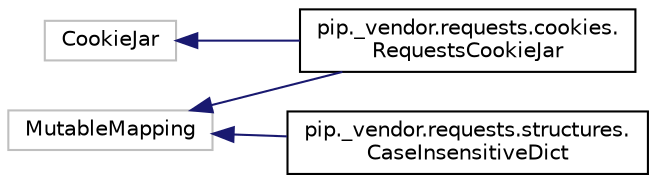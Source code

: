 digraph "Graphical Class Hierarchy"
{
  edge [fontname="Helvetica",fontsize="10",labelfontname="Helvetica",labelfontsize="10"];
  node [fontname="Helvetica",fontsize="10",shape=record];
  rankdir="LR";
  Node682 [label="CookieJar",height=0.2,width=0.4,color="grey75", fillcolor="white", style="filled"];
  Node682 -> Node0 [dir="back",color="midnightblue",fontsize="10",style="solid",fontname="Helvetica"];
  Node0 [label="pip._vendor.requests.cookies.\lRequestsCookieJar",height=0.2,width=0.4,color="black", fillcolor="white", style="filled",URL="$classpip_1_1__vendor_1_1requests_1_1cookies_1_1_requests_cookie_jar.html"];
  Node505 [label="MutableMapping",height=0.2,width=0.4,color="grey75", fillcolor="white", style="filled"];
  Node505 -> Node0 [dir="back",color="midnightblue",fontsize="10",style="solid",fontname="Helvetica"];
  Node505 -> Node507 [dir="back",color="midnightblue",fontsize="10",style="solid",fontname="Helvetica"];
  Node507 [label="pip._vendor.requests.structures.\lCaseInsensitiveDict",height=0.2,width=0.4,color="black", fillcolor="white", style="filled",URL="$classpip_1_1__vendor_1_1requests_1_1structures_1_1_case_insensitive_dict.html"];
}
